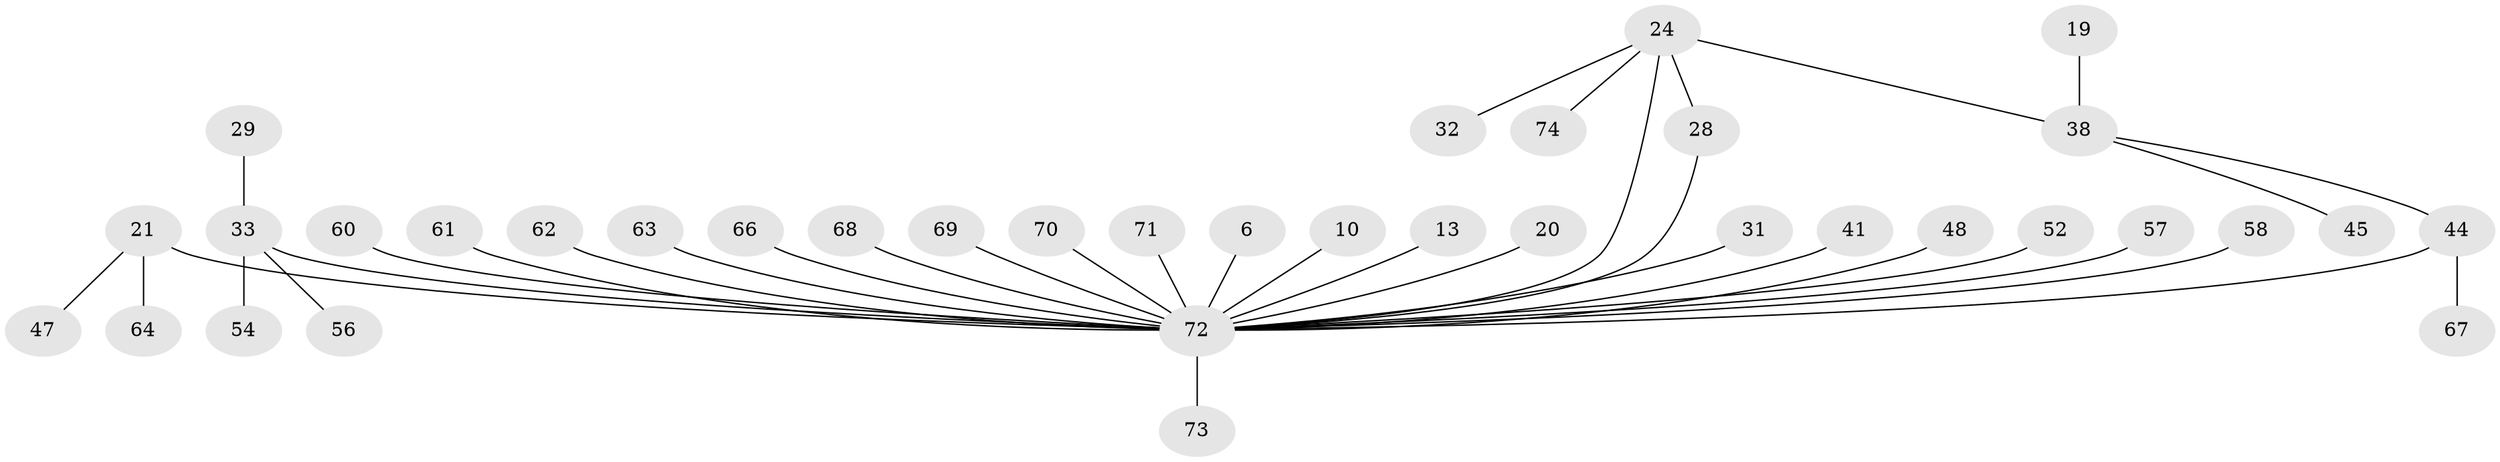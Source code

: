 // original degree distribution, {9: 0.02702702702702703, 5: 0.013513513513513514, 4: 0.08108108108108109, 12: 0.013513513513513514, 1: 0.5540540540540541, 2: 0.21621621621621623, 6: 0.04054054054054054, 3: 0.04054054054054054, 7: 0.013513513513513514}
// Generated by graph-tools (version 1.1) at 2025/47/03/09/25 04:47:41]
// undirected, 37 vertices, 38 edges
graph export_dot {
graph [start="1"]
  node [color=gray90,style=filled];
  6;
  10;
  13;
  19;
  20;
  21;
  24 [super="+22"];
  28 [super="+7"];
  29;
  31;
  32;
  33 [super="+3"];
  38 [super="+18"];
  41;
  44 [super="+14+43"];
  45;
  47 [super="+39"];
  48 [super="+37"];
  52;
  54;
  56;
  57;
  58;
  60 [super="+42"];
  61 [super="+49"];
  62;
  63;
  64;
  66;
  67;
  68;
  69;
  70;
  71 [super="+40"];
  72 [super="+55+65+36"];
  73;
  74;
  6 -- 72;
  10 -- 72;
  13 -- 72;
  19 -- 38;
  20 -- 72;
  21 -- 64;
  21 -- 47;
  21 -- 72 [weight=2];
  24 -- 28;
  24 -- 32;
  24 -- 38 [weight=2];
  24 -- 74;
  24 -- 72;
  28 -- 72;
  29 -- 33;
  31 -- 72;
  33 -- 56;
  33 -- 72 [weight=4];
  33 -- 54;
  38 -- 45;
  38 -- 44;
  41 -- 72;
  44 -- 67;
  44 -- 72 [weight=3];
  48 -- 72;
  52 -- 72;
  57 -- 72;
  58 -- 72;
  60 -- 72;
  61 -- 72;
  62 -- 72;
  63 -- 72;
  66 -- 72;
  68 -- 72;
  69 -- 72;
  70 -- 72;
  71 -- 72;
  72 -- 73;
}

